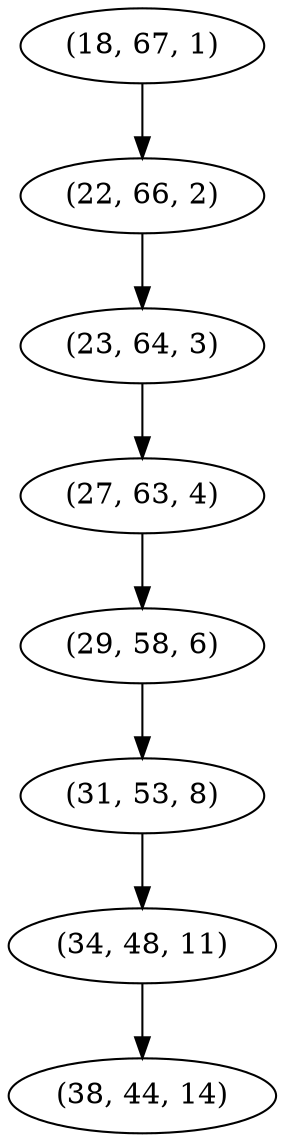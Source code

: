 digraph tree {
    "(18, 67, 1)";
    "(22, 66, 2)";
    "(23, 64, 3)";
    "(27, 63, 4)";
    "(29, 58, 6)";
    "(31, 53, 8)";
    "(34, 48, 11)";
    "(38, 44, 14)";
    "(18, 67, 1)" -> "(22, 66, 2)";
    "(22, 66, 2)" -> "(23, 64, 3)";
    "(23, 64, 3)" -> "(27, 63, 4)";
    "(27, 63, 4)" -> "(29, 58, 6)";
    "(29, 58, 6)" -> "(31, 53, 8)";
    "(31, 53, 8)" -> "(34, 48, 11)";
    "(34, 48, 11)" -> "(38, 44, 14)";
}
